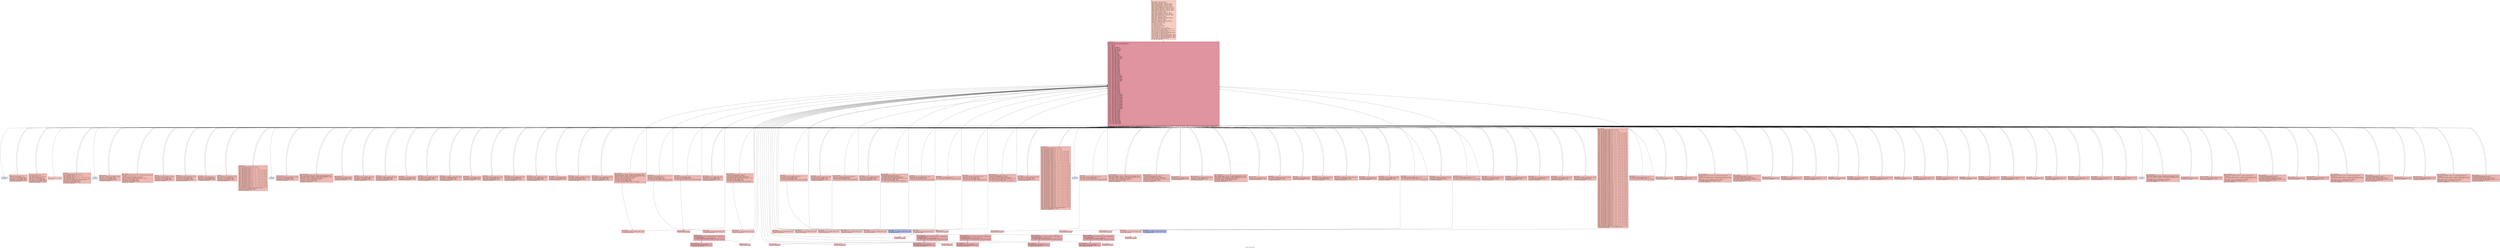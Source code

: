 digraph "CFG for 'is_odd' function" {
	label="CFG for 'is_odd' function";

	Node0x572b60436f00 [shape=record,color="#3d50c3ff", style=filled, fillcolor="#f08b6e70" fontname="Courier",label="{1:\l|  %dummy.var263 = alloca i32, align 4\l  %cff.state192 = alloca i32, align 4\l  %fake.counter.phialloca185 = alloca i32, align 4\l  %fake.counter142.phialloca = alloca i32, align 4\l  %fake.counter149.phialloca = alloca i32, align 4\l  %fake.counter156.phialloca = alloca i32, align 4\l  %fake.counter163.phialloca = alloca i32, align 4\l  %fake.counter.reload186.alloca = alloca i32, align 4\l  %fake.counter142.reload.alloca = alloca i32, align 4\l  %fake.counter149.reload.alloca = alloca i32, align 4\l  %fake.counter156.reload.alloca = alloca i32, align 4\l  %fake.counter163.reload.alloca = alloca i32, align 4\l  %dummy.var131 = alloca i32, align 4\l  %cff.state87 = alloca i32, align 4\l  %fake.counter.phialloca83 = alloca i32, align 4\l  %fake.counter66.phialloca = alloca i32, align 4\l  %fake.counter.reload84.alloca = alloca i32, align 4\l  %fake.counter66.reload.alloca = alloca i32, align 4\l  %dummy.var55 = alloca i32, align 4\l  %cff.state37 = alloca i32, align 4\l  %fake.counter.phialloca34 = alloca i32, align 4\l  %fake.counter.reload35.alloca = alloca i32, align 4\l  %dummy.var8 = alloca i32, align 4\l  %cff.state2 = alloca i32, align 4\l  %fake.counter.phialloca = alloca i32, align 4\l  %fake.counter.reload.alloca = alloca i32, align 4\l  %dummy.var = alloca i32, align 4\l  %cff.state = alloca i32, align 4\l  %2 = alloca i32, align 4\l  %3 = alloca i32, align 4\l  store i32 %0, ptr %3, align 4\l  %4 = load i32, ptr %3, align 4\l  %5 = icmp eq i32 %4, 0\l  %cff.init = select i1 %5, i32 1, i32 2\l  store i32 %cff.init, ptr %cff.state, align 4\l  store i32 undef, ptr %fake.counter.phialloca, align 4\l  store i32 4, ptr %cff.state2, align 4\l  store i32 undef, ptr %fake.counter.phialloca34, align 4\l  store i32 14, ptr %cff.state37, align 4\l  store i32 undef, ptr %fake.counter.phialloca83, align 4\l  store i32 undef, ptr %fake.counter66.phialloca, align 4\l  store i32 39, ptr %cff.state87, align 4\l  store i32 undef, ptr %fake.counter.phialloca185, align 4\l  store i32 undef, ptr %fake.counter142.phialloca, align 4\l  store i32 undef, ptr %fake.counter149.phialloca, align 4\l  store i32 undef, ptr %fake.counter156.phialloca, align 4\l  store i32 undef, ptr %fake.counter163.phialloca, align 4\l  store i32 63, ptr %cff.state192, align 4\l  br label %cff.dispatch193\l}"];
	Node0x572b60436f00 -> Node0x572b604f2500;
	Node0x572b60437610 [shape=record,color="#3d50c3ff", style=filled, fillcolor="#de614d70" fontname="Courier",label="{6:\l|  store i32 0, ptr %2, align 4\l  store i32 3, ptr %cff.state, align 4\l  store i32 4, ptr %cff.state2, align 4\l  store i32 14, ptr %cff.state37, align 4\l  store i32 39, ptr %cff.state87, align 4\l  store i32 63, ptr %cff.state192, align 4\l  br label %cff.dispatch193\l}"];
	Node0x572b60437610 -> Node0x572b604f2500;
	Node0x572b60437670 [shape=record,color="#3d50c3ff", style=filled, fillcolor="#de614d70" fontname="Courier",label="{7:\l|  %8 = load i32, ptr %3, align 4\l  %9 = sub nsw i32 %8, 1\l  %10 = call i32 @is_even(i32 noundef %9)\l  store i32 %10, ptr %2, align 4\l  store i32 3, ptr %cff.state, align 4\l  store i32 4, ptr %cff.state2, align 4\l  store i32 14, ptr %cff.state37, align 4\l  store i32 39, ptr %cff.state87, align 4\l  store i32 63, ptr %cff.state192, align 4\l  br label %cff.dispatch193\l}"];
	Node0x572b60437670 -> Node0x572b604f2500;
	Node0x572b60437820 [shape=record,color="#3d50c3ff", style=filled, fillcolor="#f08b6e70" fontname="Courier",label="{11:\l|  %12 = load i32, ptr %2, align 4\l  ret i32 %12\l}"];
	Node0x572b60448ed0 [shape=record,color="#3d50c3ff", style=filled, fillcolor="#de614d70" fontname="Courier",label="{cff.dispatch:\l|  %cff.cur = load i32, ptr %cff.state, align 4\l  %13 = icmp eq i32 %cff.cur, 1\l  %cff.case.select = select i1 %13, i32 1, i32 5\l  %14 = icmp eq i32 %cff.cur, 2\l  %cff.case.select6 = select i1 %14, i32 2, i32 %cff.case.select\l  %15 = icmp eq i32 %cff.cur, 3\l  %cff.case.select7 = select i1 %15, i32 3, i32 %cff.case.select6\l  store i32 %cff.case.select7, ptr %cff.state2, align 4\l  store i32 14, ptr %cff.state37, align 4\l  store i32 39, ptr %cff.state87, align 4\l  store i32 63, ptr %cff.state192, align 4\l  br label %cff.dispatch193\l}"];
	Node0x572b60448ed0 -> Node0x572b604f2500;
	Node0x572b60448f60 [shape=record,color="#3d50c3ff", style=filled, fillcolor="#c7d7f070" fontname="Courier",label="{cff.default:\l|  unreachable\l}"];
	Node0x572b60450b10 [shape=record,color="#3d50c3ff", style=filled, fillcolor="#de614d70" fontname="Courier",label="{fake.loop.entry:\l|  store i32 0, ptr %fake.counter.phialloca, align 4\l  store i32 7, ptr %cff.state2, align 4\l  store i32 14, ptr %cff.state37, align 4\l  store i32 39, ptr %cff.state87, align 4\l  store i32 63, ptr %cff.state192, align 4\l  br label %cff.dispatch193\l}"];
	Node0x572b60450b10 -> Node0x572b604f2500;
	Node0x572b60450ba0 [shape=record,color="#3d50c3ff", style=filled, fillcolor="#de614d70" fontname="Courier",label="{fake.loop.header:\l|  %fake.counter.reload1 = load i32, ptr %fake.counter.phialloca, align 4\l  %fake.counter.reload = load i32, ptr %fake.counter.phialloca, align 4\l  store i32 %fake.counter.reload, ptr %fake.counter.reload.alloca, align 4\l  %fake.cond = icmp slt i32 %fake.counter.reload1, 10\l  %cff.next = select i1 %fake.cond, i32 8, i32 9\l  store i32 %cff.next, ptr %cff.state2, align 4\l  store i32 14, ptr %cff.state37, align 4\l  store i32 39, ptr %cff.state87, align 4\l  store i32 63, ptr %cff.state192, align 4\l  br i1 false, label %fake.block309, label %cff.dispatch193\l|{<s0>T|<s1>F}}"];
	Node0x572b60450ba0:s0 -> Node0x572b605683a0;
	Node0x572b60450ba0:s1 -> Node0x572b604f2500;
	Node0x572b60450c30 [shape=record,color="#3d50c3ff", style=filled, fillcolor="#de614d70" fontname="Courier",label="{fake.loop.body:\l|  %fake.counter.reload.reload = load i32, ptr %fake.counter.reload.alloca,\l... align 4\l  %fake.inc = add i32 %fake.counter.reload.reload, 1\l  store volatile i32 95, ptr %dummy.var, align 4\l  store i32 %fake.inc, ptr %fake.counter.phialloca, align 4\l  store i32 7, ptr %cff.state2, align 4\l  store i32 14, ptr %cff.state37, align 4\l  store i32 39, ptr %cff.state87, align 4\l  store i32 63, ptr %cff.state192, align 4\l  br label %cff.dispatch193\l}"];
	Node0x572b60450c30 -> Node0x572b604f2500;
	Node0x572b60450cc0 [shape=record,color="#3d50c3ff", style=filled, fillcolor="#de614d70" fontname="Courier",label="{fake.loop.exit:\l|  store i32 4, ptr %cff.state2, align 4\l  store i32 14, ptr %cff.state37, align 4\l  store i32 39, ptr %cff.state87, align 4\l  store i32 63, ptr %cff.state192, align 4\l  br i1 false, label %fake.block306, label %cff.dispatch193\l|{<s0>T|<s1>F}}"];
	Node0x572b60450cc0:s0 -> Node0x572b60567e00;
	Node0x572b60450cc0:s1 -> Node0x572b604f2500;
	Node0x572b6044c6b0 [shape=record,color="#3d50c3ff", style=filled, fillcolor="#de614d70" fontname="Courier",label="{fake.then:\l|  store volatile i32 45, ptr %dummy.var, align 4\l  store i32 12, ptr %cff.state2, align 4\l  store i32 14, ptr %cff.state37, align 4\l  store i32 39, ptr %cff.state87, align 4\l  store i32 63, ptr %cff.state192, align 4\l  br label %cff.dispatch193\l}"];
	Node0x572b6044c6b0 -> Node0x572b604f2500;
	Node0x572b6044c740 [shape=record,color="#3d50c3ff", style=filled, fillcolor="#de614d70" fontname="Courier",label="{fake.else:\l|  store volatile i32 144, ptr %dummy.var, align 4\l  store i32 12, ptr %cff.state2, align 4\l  store i32 14, ptr %cff.state37, align 4\l  store i32 39, ptr %cff.state87, align 4\l  store i32 63, ptr %cff.state192, align 4\l  br label %cff.dispatch193\l}"];
	Node0x572b6044c740 -> Node0x572b604f2500;
	Node0x572b6044c7d0 [shape=record,color="#3d50c3ff", style=filled, fillcolor="#de614d70" fontname="Courier",label="{fake.merge:\l|  store i32 4, ptr %cff.state2, align 4\l  store i32 14, ptr %cff.state37, align 4\l  store i32 39, ptr %cff.state87, align 4\l  store i32 63, ptr %cff.state192, align 4\l  br label %cff.dispatch193\l}"];
	Node0x572b6044c7d0 -> Node0x572b604f2500;
	Node0x572b6044cb30 [shape=record,color="#3d50c3ff", style=filled, fillcolor="#de614d70" fontname="Courier",label="{fake.block:\l|  store volatile i32 -8, ptr %dummy.var, align 4\l  store i32 4, ptr %cff.state2, align 4\l  store i32 14, ptr %cff.state37, align 4\l  store i32 39, ptr %cff.state87, align 4\l  store i32 63, ptr %cff.state192, align 4\l  br label %cff.dispatch193\l}"];
	Node0x572b6044cb30 -> Node0x572b604f2500;
	Node0x572b60450e00 [shape=record,color="#3d50c3ff", style=filled, fillcolor="#de614d70" fontname="Courier",label="{cff.dispatch3:\l|  %cff.cur5 = load i32, ptr %cff.state2, align 4\l  %16 = icmp eq i32 %cff.cur5, 1\l  %cff.case.select41 = select i1 %16, i32 1, i32 15\l  %17 = icmp eq i32 %cff.cur5, 2\l  %cff.case.select42 = select i1 %17, i32 2, i32 %cff.case.select41\l  %18 = icmp eq i32 %cff.cur5, 3\l  %cff.case.select43 = select i1 %18, i32 3, i32 %cff.case.select42\l  %19 = icmp eq i32 %cff.cur5, 4\l  %cff.case.select44 = select i1 %19, i32 4, i32 %cff.case.select43\l  %20 = icmp eq i32 %cff.cur5, 5\l  %cff.case.select45 = select i1 %20, i32 5, i32 %cff.case.select44\l  %21 = icmp eq i32 %cff.cur5, 6\l  %cff.case.select46 = select i1 %21, i32 6, i32 %cff.case.select45\l  %22 = icmp eq i32 %cff.cur5, 7\l  %cff.case.select47 = select i1 %22, i32 7, i32 %cff.case.select46\l  %23 = icmp eq i32 %cff.cur5, 8\l  %cff.case.select48 = select i1 %23, i32 8, i32 %cff.case.select47\l  %24 = icmp eq i32 %cff.cur5, 9\l  %cff.case.select49 = select i1 %24, i32 9, i32 %cff.case.select48\l  %25 = icmp eq i32 %cff.cur5, 10\l  %cff.case.select50 = select i1 %25, i32 10, i32 %cff.case.select49\l  %26 = icmp eq i32 %cff.cur5, 11\l  %cff.case.select51 = select i1 %26, i32 11, i32 %cff.case.select50\l  %27 = icmp eq i32 %cff.cur5, 12\l  %cff.case.select52 = select i1 %27, i32 12, i32 %cff.case.select51\l  %28 = icmp eq i32 %cff.cur5, 13\l  %cff.case.select53 = select i1 %28, i32 13, i32 %cff.case.select52\l  store i32 %cff.case.select53, ptr %cff.state37, align 4\l  store i32 39, ptr %cff.state87, align 4\l  store i32 63, ptr %cff.state192, align 4\l  br label %cff.dispatch193\l}"];
	Node0x572b60450e00 -> Node0x572b604f2500;
	Node0x572b60450e60 [shape=record,color="#3d50c3ff", style=filled, fillcolor="#c7d7f070" fontname="Courier",label="{cff.default4:\l|  unreachable\l}"];
	Node0x572b6046a6c0 [shape=record,color="#3d50c3ff", style=filled, fillcolor="#de614d70" fontname="Courier",label="{fake.loop.entry9:\l|  store i32 0, ptr %fake.counter.phialloca34, align 4\l  store i32 17, ptr %cff.state37, align 4\l  store i32 39, ptr %cff.state87, align 4\l  store i32 63, ptr %cff.state192, align 4\l  br label %cff.dispatch193\l}"];
	Node0x572b6046a6c0 -> Node0x572b604f2500;
	Node0x572b6046a720 [shape=record,color="#3d50c3ff", style=filled, fillcolor="#de614d70" fontname="Courier",label="{fake.loop.header10:\l|  %fake.counter.reload36 = load i32, ptr %fake.counter.phialloca34, align 4\l  %fake.counter.reload35 = load i32, ptr %fake.counter.phialloca34, align 4\l  store i32 %fake.counter.reload35, ptr %fake.counter.reload35.alloca, align 4\l  %fake.cond13 = icmp slt i32 %fake.counter.reload36, 10\l  %cff.next54 = select i1 %fake.cond13, i32 18, i32 19\l  store i32 %cff.next54, ptr %cff.state37, align 4\l  store i32 39, ptr %cff.state87, align 4\l  store i32 63, ptr %cff.state192, align 4\l  br label %cff.dispatch193\l}"];
	Node0x572b6046a720 -> Node0x572b604f2500;
	Node0x572b6046a7b0 [shape=record,color="#3d50c3ff", style=filled, fillcolor="#de614d70" fontname="Courier",label="{fake.loop.body11:\l|  %fake.counter.reload35.reload = load i32, ptr\l... %fake.counter.reload35.alloca, align 4\l  %fake.inc14 = add i32 %fake.counter.reload35.reload, 1\l  store volatile i32 9440, ptr %dummy.var8, align 4\l  store i32 %fake.inc14, ptr %fake.counter.phialloca34, align 4\l  store i32 17, ptr %cff.state37, align 4\l  store i32 39, ptr %cff.state87, align 4\l  store i32 63, ptr %cff.state192, align 4\l  br i1 false, label %fake.block310, label %cff.dispatch193\l|{<s0>T|<s1>F}}"];
	Node0x572b6046a7b0:s0 -> Node0x572b60568730;
	Node0x572b6046a7b0:s1 -> Node0x572b604f2500;
	Node0x572b6046a840 [shape=record,color="#3d50c3ff", style=filled, fillcolor="#de614d70" fontname="Courier",label="{fake.loop.exit12:\l|  store i32 14, ptr %cff.state37, align 4\l  store i32 39, ptr %cff.state87, align 4\l  store i32 63, ptr %cff.state192, align 4\l  br label %cff.dispatch193\l}"];
	Node0x572b6046a840 -> Node0x572b604f2500;
	Node0x572b6046aee0 [shape=record,color="#3d50c3ff", style=filled, fillcolor="#de614d70" fontname="Courier",label="{fake.then15:\l|  store volatile i32 52, ptr %dummy.var8, align 4\l  store i32 22, ptr %cff.state37, align 4\l  store i32 39, ptr %cff.state87, align 4\l  store i32 63, ptr %cff.state192, align 4\l  br label %cff.dispatch193\l}"];
	Node0x572b6046aee0 -> Node0x572b604f2500;
	Node0x572b6046af70 [shape=record,color="#3d50c3ff", style=filled, fillcolor="#de614d70" fontname="Courier",label="{fake.else16:\l|  store volatile i32 2880, ptr %dummy.var8, align 4\l  store i32 22, ptr %cff.state37, align 4\l  store i32 39, ptr %cff.state87, align 4\l  store i32 63, ptr %cff.state192, align 4\l  br label %cff.dispatch193\l}"];
	Node0x572b6046af70 -> Node0x572b604f2500;
	Node0x572b6046b000 [shape=record,color="#3d50c3ff", style=filled, fillcolor="#de614d70" fontname="Courier",label="{fake.merge17:\l|  store i32 14, ptr %cff.state37, align 4\l  store i32 39, ptr %cff.state87, align 4\l  store i32 63, ptr %cff.state192, align 4\l  br label %cff.dispatch193\l}"];
	Node0x572b6046b000 -> Node0x572b604f2500;
	Node0x572b6046b360 [shape=record,color="#3d50c3ff", style=filled, fillcolor="#de614d70" fontname="Courier",label="{fake.then18:\l|  store volatile i32 63, ptr %dummy.var8, align 4\l  store i32 25, ptr %cff.state37, align 4\l  store i32 39, ptr %cff.state87, align 4\l  store i32 63, ptr %cff.state192, align 4\l  br label %cff.dispatch193\l}"];
	Node0x572b6046b360 -> Node0x572b604f2500;
	Node0x572b6046b3f0 [shape=record,color="#3d50c3ff", style=filled, fillcolor="#de614d70" fontname="Courier",label="{fake.else19:\l|  store volatile i32 120960, ptr %dummy.var8, align 4\l  store i32 25, ptr %cff.state37, align 4\l  store i32 39, ptr %cff.state87, align 4\l  store i32 63, ptr %cff.state192, align 4\l  br label %cff.dispatch193\l}"];
	Node0x572b6046b3f0 -> Node0x572b604f2500;
	Node0x572b6046b480 [shape=record,color="#3d50c3ff", style=filled, fillcolor="#de614d70" fontname="Courier",label="{fake.merge20:\l|  store i32 14, ptr %cff.state37, align 4\l  store i32 39, ptr %cff.state87, align 4\l  store i32 63, ptr %cff.state192, align 4\l  br label %cff.dispatch193\l}"];
	Node0x572b6046b480 -> Node0x572b604f2500;
	Node0x572b6046b7e0 [shape=record,color="#3d50c3ff", style=filled, fillcolor="#de614d70" fontname="Courier",label="{fake.then21:\l|  store volatile i32 48, ptr %dummy.var8, align 4\l  store i32 28, ptr %cff.state37, align 4\l  store i32 39, ptr %cff.state87, align 4\l  store i32 63, ptr %cff.state192, align 4\l  br label %cff.dispatch193\l}"];
	Node0x572b6046b7e0 -> Node0x572b604f2500;
	Node0x572b6046b870 [shape=record,color="#3d50c3ff", style=filled, fillcolor="#de614d70" fontname="Courier",label="{fake.else22:\l|  store volatile i32 576, ptr %dummy.var8, align 4\l  store i32 28, ptr %cff.state37, align 4\l  store i32 39, ptr %cff.state87, align 4\l  store i32 63, ptr %cff.state192, align 4\l  br label %cff.dispatch193\l}"];
	Node0x572b6046b870 -> Node0x572b604f2500;
	Node0x572b6046b900 [shape=record,color="#3d50c3ff", style=filled, fillcolor="#de614d70" fontname="Courier",label="{fake.merge23:\l|  store i32 14, ptr %cff.state37, align 4\l  store i32 39, ptr %cff.state87, align 4\l  store i32 63, ptr %cff.state192, align 4\l  br i1 false, label %fake.loop.entry291, label %cff.dispatch193\l|{<s0>T|<s1>F}}"];
	Node0x572b6046b900:s0 -> Node0x572b60566800;
	Node0x572b6046b900:s1 -> Node0x572b604f2500;
	Node0x572b6046bc60 [shape=record,color="#3d50c3ff", style=filled, fillcolor="#de614d70" fontname="Courier",label="{fake.then24:\l|  store volatile i32 48, ptr %dummy.var8, align 4\l  store i32 31, ptr %cff.state37, align 4\l  store i32 39, ptr %cff.state87, align 4\l  store i32 63, ptr %cff.state192, align 4\l  br i1 false, label %fake.loop.entry277, label %cff.dispatch193\l|{<s0>T|<s1>F}}"];
	Node0x572b6046bc60:s0 -> Node0x572b605658e0;
	Node0x572b6046bc60:s1 -> Node0x572b604f2500;
	Node0x572b6046bcf0 [shape=record,color="#3d50c3ff", style=filled, fillcolor="#de614d70" fontname="Courier",label="{fake.else25:\l|  store volatile i32 576, ptr %dummy.var8, align 4\l  store i32 31, ptr %cff.state37, align 4\l  store i32 39, ptr %cff.state87, align 4\l  store i32 63, ptr %cff.state192, align 4\l  br label %cff.dispatch193\l}"];
	Node0x572b6046bcf0 -> Node0x572b604f2500;
	Node0x572b6046bd80 [shape=record,color="#3d50c3ff", style=filled, fillcolor="#de614d70" fontname="Courier",label="{fake.merge26:\l|  store i32 14, ptr %cff.state37, align 4\l  store i32 39, ptr %cff.state87, align 4\l  store i32 63, ptr %cff.state192, align 4\l  br label %cff.dispatch193\l}"];
	Node0x572b6046bd80 -> Node0x572b604f2500;
	Node0x572b6046c700 [shape=record,color="#3d50c3ff", style=filled, fillcolor="#de614d70" fontname="Courier",label="{fake.block27:\l|  store volatile i32 265371, ptr %dummy.var8, align 4\l  store i32 14, ptr %cff.state37, align 4\l  store i32 39, ptr %cff.state87, align 4\l  store i32 63, ptr %cff.state192, align 4\l  br label %cff.dispatch193\l}"];
	Node0x572b6046c700 -> Node0x572b604f2500;
	Node0x572b60451420 [shape=record,color="#3d50c3ff", style=filled, fillcolor="#de614d70" fontname="Courier",label="{fake.block28:\l|  store volatile i32 -657, ptr %dummy.var8, align 4\l  store i32 14, ptr %cff.state37, align 4\l  store i32 39, ptr %cff.state87, align 4\l  store i32 63, ptr %cff.state192, align 4\l  br label %cff.dispatch193\l}"];
	Node0x572b60451420 -> Node0x572b604f2500;
	Node0x572b60451870 [shape=record,color="#3d50c3ff", style=filled, fillcolor="#de614d70" fontname="Courier",label="{fake.block29:\l|  store volatile i32 -5, ptr %dummy.var8, align 4\l  store i32 14, ptr %cff.state37, align 4\l  store i32 39, ptr %cff.state87, align 4\l  store i32 63, ptr %cff.state192, align 4\l  br label %cff.dispatch193\l}"];
	Node0x572b60451870 -> Node0x572b604f2500;
	Node0x572b60451a50 [shape=record,color="#3d50c3ff", style=filled, fillcolor="#de614d70" fontname="Courier",label="{fake.block30:\l|  store volatile i32 48, ptr %dummy.var8, align 4\l  store i32 14, ptr %cff.state37, align 4\l  store i32 39, ptr %cff.state87, align 4\l  store i32 63, ptr %cff.state192, align 4\l  br label %cff.dispatch193\l}"];
	Node0x572b60451a50 -> Node0x572b604f2500;
	Node0x572b60451c30 [shape=record,color="#3d50c3ff", style=filled, fillcolor="#de614d70" fontname="Courier",label="{fake.block31:\l|  store volatile i32 12, ptr %dummy.var8, align 4\l  store i32 14, ptr %cff.state37, align 4\l  store i32 39, ptr %cff.state87, align 4\l  store i32 63, ptr %cff.state192, align 4\l  br label %cff.dispatch193\l}"];
	Node0x572b60451c30 -> Node0x572b604f2500;
	Node0x572b60451e10 [shape=record,color="#3d50c3ff", style=filled, fillcolor="#de614d70" fontname="Courier",label="{fake.block32:\l|  store volatile i32 -2508, ptr %dummy.var8, align 4\l  store i32 14, ptr %cff.state37, align 4\l  store i32 39, ptr %cff.state87, align 4\l  store i32 63, ptr %cff.state192, align 4\l  br label %cff.dispatch193\l}"];
	Node0x572b60451e10 -> Node0x572b604f2500;
	Node0x572b60452110 [shape=record,color="#3d50c3ff", style=filled, fillcolor="#de614d70" fontname="Courier",label="{fake.block33:\l|  store volatile i32 3973, ptr %dummy.var8, align 4\l  store i32 14, ptr %cff.state37, align 4\l  store i32 39, ptr %cff.state87, align 4\l  store i32 63, ptr %cff.state192, align 4\l  br i1 false, label %fake.then301, label %cff.dispatch193\l|{<s0>T|<s1>F}}"];
	Node0x572b60452110:s0 -> Node0x572b60567410;
	Node0x572b60452110:s1 -> Node0x572b604f2500;
	Node0x572b6046a980 [shape=record,color="#3d50c3ff", style=filled, fillcolor="#de614d70" fontname="Courier",label="{cff.dispatch38:\l|  %cff.cur40 = load i32, ptr %cff.state37, align 4\l  %29 = icmp eq i32 %cff.cur40, 1\l  %cff.case.select91 = select i1 %29, i32 1, i32 40\l  %30 = icmp eq i32 %cff.cur40, 2\l  %cff.case.select92 = select i1 %30, i32 2, i32 %cff.case.select91\l  %31 = icmp eq i32 %cff.cur40, 3\l  %cff.case.select93 = select i1 %31, i32 3, i32 %cff.case.select92\l  %32 = icmp eq i32 %cff.cur40, 4\l  %cff.case.select94 = select i1 %32, i32 4, i32 %cff.case.select93\l  %33 = icmp eq i32 %cff.cur40, 5\l  %cff.case.select95 = select i1 %33, i32 5, i32 %cff.case.select94\l  %34 = icmp eq i32 %cff.cur40, 6\l  %cff.case.select96 = select i1 %34, i32 6, i32 %cff.case.select95\l  %35 = icmp eq i32 %cff.cur40, 7\l  %cff.case.select97 = select i1 %35, i32 7, i32 %cff.case.select96\l  %36 = icmp eq i32 %cff.cur40, 8\l  %cff.case.select98 = select i1 %36, i32 8, i32 %cff.case.select97\l  %37 = icmp eq i32 %cff.cur40, 9\l  %cff.case.select99 = select i1 %37, i32 9, i32 %cff.case.select98\l  %38 = icmp eq i32 %cff.cur40, 10\l  %cff.case.select100 = select i1 %38, i32 10, i32 %cff.case.select99\l  %39 = icmp eq i32 %cff.cur40, 11\l  %cff.case.select101 = select i1 %39, i32 11, i32 %cff.case.select100\l  %40 = icmp eq i32 %cff.cur40, 12\l  %cff.case.select102 = select i1 %40, i32 12, i32 %cff.case.select101\l  %41 = icmp eq i32 %cff.cur40, 13\l  %cff.case.select103 = select i1 %41, i32 13, i32 %cff.case.select102\l  %42 = icmp eq i32 %cff.cur40, 14\l  %cff.case.select104 = select i1 %42, i32 14, i32 %cff.case.select103\l  %43 = icmp eq i32 %cff.cur40, 15\l  %cff.case.select105 = select i1 %43, i32 15, i32 %cff.case.select104\l  %44 = icmp eq i32 %cff.cur40, 16\l  %cff.case.select106 = select i1 %44, i32 16, i32 %cff.case.select105\l  %45 = icmp eq i32 %cff.cur40, 17\l  %cff.case.select107 = select i1 %45, i32 17, i32 %cff.case.select106\l  %46 = icmp eq i32 %cff.cur40, 18\l  %cff.case.select108 = select i1 %46, i32 18, i32 %cff.case.select107\l  %47 = icmp eq i32 %cff.cur40, 19\l  %cff.case.select109 = select i1 %47, i32 19, i32 %cff.case.select108\l  %48 = icmp eq i32 %cff.cur40, 20\l  %cff.case.select110 = select i1 %48, i32 20, i32 %cff.case.select109\l  %49 = icmp eq i32 %cff.cur40, 21\l  %cff.case.select111 = select i1 %49, i32 21, i32 %cff.case.select110\l  %50 = icmp eq i32 %cff.cur40, 22\l  %cff.case.select112 = select i1 %50, i32 22, i32 %cff.case.select111\l  %51 = icmp eq i32 %cff.cur40, 23\l  %cff.case.select113 = select i1 %51, i32 23, i32 %cff.case.select112\l  %52 = icmp eq i32 %cff.cur40, 24\l  %cff.case.select114 = select i1 %52, i32 24, i32 %cff.case.select113\l  %53 = icmp eq i32 %cff.cur40, 25\l  %cff.case.select115 = select i1 %53, i32 25, i32 %cff.case.select114\l  %54 = icmp eq i32 %cff.cur40, 26\l  %cff.case.select116 = select i1 %54, i32 26, i32 %cff.case.select115\l  %55 = icmp eq i32 %cff.cur40, 27\l  %cff.case.select117 = select i1 %55, i32 27, i32 %cff.case.select116\l  %56 = icmp eq i32 %cff.cur40, 28\l  %cff.case.select118 = select i1 %56, i32 28, i32 %cff.case.select117\l  %57 = icmp eq i32 %cff.cur40, 29\l  %cff.case.select119 = select i1 %57, i32 29, i32 %cff.case.select118\l  %58 = icmp eq i32 %cff.cur40, 30\l  %cff.case.select120 = select i1 %58, i32 30, i32 %cff.case.select119\l  %59 = icmp eq i32 %cff.cur40, 31\l  %cff.case.select121 = select i1 %59, i32 31, i32 %cff.case.select120\l  %60 = icmp eq i32 %cff.cur40, 32\l  %cff.case.select122 = select i1 %60, i32 32, i32 %cff.case.select121\l  %61 = icmp eq i32 %cff.cur40, 33\l  %cff.case.select123 = select i1 %61, i32 33, i32 %cff.case.select122\l  %62 = icmp eq i32 %cff.cur40, 34\l  %cff.case.select124 = select i1 %62, i32 34, i32 %cff.case.select123\l  %63 = icmp eq i32 %cff.cur40, 35\l  %cff.case.select125 = select i1 %63, i32 35, i32 %cff.case.select124\l  %64 = icmp eq i32 %cff.cur40, 36\l  %cff.case.select126 = select i1 %64, i32 36, i32 %cff.case.select125\l  %65 = icmp eq i32 %cff.cur40, 37\l  %cff.case.select127 = select i1 %65, i32 37, i32 %cff.case.select126\l  %66 = icmp eq i32 %cff.cur40, 38\l  %cff.case.select128 = select i1 %66, i32 38, i32 %cff.case.select127\l  store i32 %cff.case.select128, ptr %cff.state87, align 4\l  store i32 63, ptr %cff.state192, align 4\l  br label %cff.dispatch193\l}"];
	Node0x572b6046a980 -> Node0x572b604f2500;
	Node0x572b6046a9e0 [shape=record,color="#3d50c3ff", style=filled, fillcolor="#c7d7f070" fontname="Courier",label="{cff.default39:\l|  unreachable\l}"];
	Node0x572b60472d90 [shape=record,color="#3d50c3ff", style=filled, fillcolor="#de614d70" fontname="Courier",label="{fake.loop.entry56:\l|  store i32 0, ptr %fake.counter.phialloca83, align 4\l  store i32 42, ptr %cff.state87, align 4\l  store i32 63, ptr %cff.state192, align 4\l  br i1 false, label %fake.block304, label %cff.dispatch193\l|{<s0>T|<s1>F}}"];
	Node0x572b60472d90:s0 -> Node0x572b60567890;
	Node0x572b60472d90:s1 -> Node0x572b604f2500;
	Node0x572b60472df0 [shape=record,color="#3d50c3ff", style=filled, fillcolor="#de614d70" fontname="Courier",label="{fake.loop.header57:\l|  %fake.counter.reload85 = load i32, ptr %fake.counter.phialloca83, align 4\l  %fake.counter.reload84 = load i32, ptr %fake.counter.phialloca83, align 4\l  store i32 %fake.counter.reload84, ptr %fake.counter.reload84.alloca, align 4\l  %fake.cond60 = icmp slt i32 %fake.counter.reload85, 10\l  %cff.next129 = select i1 %fake.cond60, i32 43, i32 44\l  store i32 %cff.next129, ptr %cff.state87, align 4\l  store i32 63, ptr %cff.state192, align 4\l  br label %cff.dispatch193\l}"];
	Node0x572b60472df0 -> Node0x572b604f2500;
	Node0x572b60472e80 [shape=record,color="#3d50c3ff", style=filled, fillcolor="#de614d70" fontname="Courier",label="{fake.loop.body58:\l|  %fake.counter.reload84.reload = load i32, ptr\l... %fake.counter.reload84.alloca, align 4\l  %fake.inc61 = add i32 %fake.counter.reload84.reload, 1\l  store volatile i32 14740, ptr %dummy.var55, align 4\l  store i32 %fake.inc61, ptr %fake.counter.phialloca83, align 4\l  store i32 42, ptr %cff.state87, align 4\l  store i32 63, ptr %cff.state192, align 4\l  br label %cff.dispatch193\l}"];
	Node0x572b60472e80 -> Node0x572b604f2500;
	Node0x572b60472f10 [shape=record,color="#3d50c3ff", style=filled, fillcolor="#de614d70" fontname="Courier",label="{fake.loop.exit59:\l|  store i32 39, ptr %cff.state87, align 4\l  store i32 63, ptr %cff.state192, align 4\l  br label %cff.dispatch193\l}"];
	Node0x572b60472f10 -> Node0x572b604f2500;
	Node0x572b60473580 [shape=record,color="#3d50c3ff", style=filled, fillcolor="#de614d70" fontname="Courier",label="{fake.loop.entry62:\l|  store i32 0, ptr %fake.counter66.phialloca, align 4\l  store i32 46, ptr %cff.state87, align 4\l  store i32 63, ptr %cff.state192, align 4\l  br label %cff.dispatch193\l}"];
	Node0x572b60473580 -> Node0x572b604f2500;
	Node0x572b60473610 [shape=record,color="#3d50c3ff", style=filled, fillcolor="#de614d70" fontname="Courier",label="{fake.loop.header63:\l|  %fake.counter66.reload86 = load i32, ptr %fake.counter66.phialloca, align 4\l  %fake.counter66.reload = load i32, ptr %fake.counter66.phialloca, align 4\l  store i32 %fake.counter66.reload, ptr %fake.counter66.reload.alloca, align 4\l  %fake.cond67 = icmp slt i32 %fake.counter66.reload86, 10\l  %cff.next130 = select i1 %fake.cond67, i32 47, i32 48\l  store i32 %cff.next130, ptr %cff.state87, align 4\l  store i32 63, ptr %cff.state192, align 4\l  br label %cff.dispatch193\l}"];
	Node0x572b60473610 -> Node0x572b604f2500;
	Node0x572b604736a0 [shape=record,color="#3d50c3ff", style=filled, fillcolor="#de614d70" fontname="Courier",label="{fake.loop.body64:\l|  %fake.counter66.reload.reload = load i32, ptr\l... %fake.counter66.reload.alloca, align 4\l  %fake.inc68 = add i32 %fake.counter66.reload.reload, 1\l  store volatile i32 69, ptr %dummy.var55, align 4\l  store i32 %fake.inc68, ptr %fake.counter66.phialloca, align 4\l  store i32 46, ptr %cff.state87, align 4\l  store i32 63, ptr %cff.state192, align 4\l  br i1 false, label %fake.block311, label %cff.dispatch193\l|{<s0>T|<s1>F}}"];
	Node0x572b604736a0:s0 -> Node0x572b60568970;
	Node0x572b604736a0:s1 -> Node0x572b604f2500;
	Node0x572b60473730 [shape=record,color="#3d50c3ff", style=filled, fillcolor="#de614d70" fontname="Courier",label="{fake.loop.exit65:\l|  store i32 39, ptr %cff.state87, align 4\l  store i32 63, ptr %cff.state192, align 4\l  br label %cff.dispatch193\l}"];
	Node0x572b60473730 -> Node0x572b604f2500;
	Node0x572b60473d40 [shape=record,color="#3d50c3ff", style=filled, fillcolor="#de614d70" fontname="Courier",label="{fake.then69:\l|  store volatile i32 78, ptr %dummy.var55, align 4\l  store i32 51, ptr %cff.state87, align 4\l  store i32 63, ptr %cff.state192, align 4\l  br i1 false, label %fake.loop.entry270, label %cff.dispatch193\l|{<s0>T|<s1>F}}"];
	Node0x572b60473d40:s0 -> Node0x572b605650c0;
	Node0x572b60473d40:s1 -> Node0x572b604f2500;
	Node0x572b60473dd0 [shape=record,color="#3d50c3ff", style=filled, fillcolor="#de614d70" fontname="Courier",label="{fake.else70:\l|  store volatile i32 8709120, ptr %dummy.var55, align 4\l  store i32 51, ptr %cff.state87, align 4\l  store i32 63, ptr %cff.state192, align 4\l  br label %cff.dispatch193\l}"];
	Node0x572b60473dd0 -> Node0x572b604f2500;
	Node0x572b60473e60 [shape=record,color="#3d50c3ff", style=filled, fillcolor="#de614d70" fontname="Courier",label="{fake.merge71:\l|  store i32 39, ptr %cff.state87, align 4\l  store i32 63, ptr %cff.state192, align 4\l  br label %cff.dispatch193\l}"];
	Node0x572b60473e60 -> Node0x572b604f2500;
	Node0x572b604741c0 [shape=record,color="#3d50c3ff", style=filled, fillcolor="#de614d70" fontname="Courier",label="{fake.then72:\l|  store volatile i32 87, ptr %dummy.var55, align 4\l  store i32 54, ptr %cff.state87, align 4\l  store i32 63, ptr %cff.state192, align 4\l  br label %cff.dispatch193\l}"];
	Node0x572b604741c0 -> Node0x572b604f2500;
	Node0x572b6046be10 [shape=record,color="#3d50c3ff", style=filled, fillcolor="#de614d70" fontname="Courier",label="{fake.else73:\l|  store volatile i32 87091200, ptr %dummy.var55, align 4\l  store i32 54, ptr %cff.state87, align 4\l  store i32 63, ptr %cff.state192, align 4\l  br label %cff.dispatch193\l}"];
	Node0x572b6046be10 -> Node0x572b604f2500;
	Node0x572b6046bea0 [shape=record,color="#3d50c3ff", style=filled, fillcolor="#de614d70" fontname="Courier",label="{fake.merge74:\l|  store i32 39, ptr %cff.state87, align 4\l  store i32 63, ptr %cff.state192, align 4\l  br label %cff.dispatch193\l}"];
	Node0x572b6046bea0 -> Node0x572b604f2500;
	Node0x572b6046c200 [shape=record,color="#3d50c3ff", style=filled, fillcolor="#de614d70" fontname="Courier",label="{fake.block75:\l|  store volatile i32 13, ptr %dummy.var55, align 4\l  store i32 39, ptr %cff.state87, align 4\l  store i32 63, ptr %cff.state192, align 4\l  br label %cff.dispatch193\l}"];
	Node0x572b6046c200 -> Node0x572b604f2500;
	Node0x572b604a7be0 [shape=record,color="#3d50c3ff", style=filled, fillcolor="#de614d70" fontname="Courier",label="{fake.block76:\l|  store volatile i32 90960, ptr %dummy.var55, align 4\l  store i32 39, ptr %cff.state87, align 4\l  store i32 63, ptr %cff.state192, align 4\l  br label %cff.dispatch193\l}"];
	Node0x572b604a7be0 -> Node0x572b604f2500;
	Node0x572b6046cbb0 [shape=record,color="#3d50c3ff", style=filled, fillcolor="#de614d70" fontname="Courier",label="{fake.block77:\l|  store volatile i32 -6361, ptr %dummy.var55, align 4\l  store i32 39, ptr %cff.state87, align 4\l  store i32 63, ptr %cff.state192, align 4\l  br label %cff.dispatch193\l}"];
	Node0x572b6046cbb0 -> Node0x572b604f2500;
	Node0x572b6046ceb0 [shape=record,color="#3d50c3ff", style=filled, fillcolor="#de614d70" fontname="Courier",label="{fake.block78:\l|  store volatile i32 -344, ptr %dummy.var55, align 4\l  store i32 39, ptr %cff.state87, align 4\l  store i32 63, ptr %cff.state192, align 4\l  br label %cff.dispatch193\l}"];
	Node0x572b6046ceb0 -> Node0x572b604f2500;
	Node0x572b6046d1b0 [shape=record,color="#3d50c3ff", style=filled, fillcolor="#de614d70" fontname="Courier",label="{fake.block79:\l|  store volatile i32 -13, ptr %dummy.var55, align 4\l  store i32 39, ptr %cff.state87, align 4\l  store i32 63, ptr %cff.state192, align 4\l  br label %cff.dispatch193\l}"];
	Node0x572b6046d1b0 -> Node0x572b604f2500;
	Node0x572b6046d390 [shape=record,color="#3d50c3ff", style=filled, fillcolor="#de614d70" fontname="Courier",label="{fake.block80:\l|  store volatile i32 345, ptr %dummy.var55, align 4\l  store i32 39, ptr %cff.state87, align 4\l  store i32 63, ptr %cff.state192, align 4\l  br label %cff.dispatch193\l}"];
	Node0x572b6046d390 -> Node0x572b604f2500;
	Node0x572b6046d600 [shape=record,color="#3d50c3ff", style=filled, fillcolor="#de614d70" fontname="Courier",label="{fake.block81:\l|  store volatile i32 -25, ptr %dummy.var55, align 4\l  store i32 39, ptr %cff.state87, align 4\l  store i32 63, ptr %cff.state192, align 4\l  br i1 false, label %fake.block308, label %cff.dispatch193\l|{<s0>T|<s1>F}}"];
	Node0x572b6046d600:s0 -> Node0x572b605681c0;
	Node0x572b6046d600:s1 -> Node0x572b604f2500;
	Node0x572b6046d810 [shape=record,color="#3d50c3ff", style=filled, fillcolor="#de614d70" fontname="Courier",label="{fake.block82:\l|  store volatile i32 -19362, ptr %dummy.var55, align 4\l  store i32 39, ptr %cff.state87, align 4\l  store i32 63, ptr %cff.state192, align 4\l  br label %cff.dispatch193\l}"];
	Node0x572b6046d810 -> Node0x572b604f2500;
	Node0x572b60473050 [shape=record,color="#3d50c3ff", style=filled, fillcolor="#de614d70" fontname="Courier",label="{cff.dispatch88:\l|  %cff.cur90 = load i32, ptr %cff.state87, align 4\l  %67 = icmp eq i32 %cff.cur90, 1\l  %cff.case.select196 = select i1 %67, i32 1, i32 64\l  %68 = icmp eq i32 %cff.cur90, 2\l  %cff.case.select197 = select i1 %68, i32 2, i32 %cff.case.select196\l  %69 = icmp eq i32 %cff.cur90, 3\l  %cff.case.select198 = select i1 %69, i32 3, i32 %cff.case.select197\l  %70 = icmp eq i32 %cff.cur90, 4\l  %cff.case.select199 = select i1 %70, i32 4, i32 %cff.case.select198\l  %71 = icmp eq i32 %cff.cur90, 5\l  %cff.case.select200 = select i1 %71, i32 5, i32 %cff.case.select199\l  %72 = icmp eq i32 %cff.cur90, 6\l  %cff.case.select201 = select i1 %72, i32 6, i32 %cff.case.select200\l  %73 = icmp eq i32 %cff.cur90, 7\l  %cff.case.select202 = select i1 %73, i32 7, i32 %cff.case.select201\l  %74 = icmp eq i32 %cff.cur90, 8\l  %cff.case.select203 = select i1 %74, i32 8, i32 %cff.case.select202\l  %75 = icmp eq i32 %cff.cur90, 9\l  %cff.case.select204 = select i1 %75, i32 9, i32 %cff.case.select203\l  %76 = icmp eq i32 %cff.cur90, 10\l  %cff.case.select205 = select i1 %76, i32 10, i32 %cff.case.select204\l  %77 = icmp eq i32 %cff.cur90, 11\l  %cff.case.select206 = select i1 %77, i32 11, i32 %cff.case.select205\l  %78 = icmp eq i32 %cff.cur90, 12\l  %cff.case.select207 = select i1 %78, i32 12, i32 %cff.case.select206\l  %79 = icmp eq i32 %cff.cur90, 13\l  %cff.case.select208 = select i1 %79, i32 13, i32 %cff.case.select207\l  %80 = icmp eq i32 %cff.cur90, 14\l  %cff.case.select209 = select i1 %80, i32 14, i32 %cff.case.select208\l  %81 = icmp eq i32 %cff.cur90, 15\l  %cff.case.select210 = select i1 %81, i32 15, i32 %cff.case.select209\l  %82 = icmp eq i32 %cff.cur90, 16\l  %cff.case.select211 = select i1 %82, i32 16, i32 %cff.case.select210\l  %83 = icmp eq i32 %cff.cur90, 17\l  %cff.case.select212 = select i1 %83, i32 17, i32 %cff.case.select211\l  %84 = icmp eq i32 %cff.cur90, 18\l  %cff.case.select213 = select i1 %84, i32 18, i32 %cff.case.select212\l  %85 = icmp eq i32 %cff.cur90, 19\l  %cff.case.select214 = select i1 %85, i32 19, i32 %cff.case.select213\l  %86 = icmp eq i32 %cff.cur90, 20\l  %cff.case.select215 = select i1 %86, i32 20, i32 %cff.case.select214\l  %87 = icmp eq i32 %cff.cur90, 21\l  %cff.case.select216 = select i1 %87, i32 21, i32 %cff.case.select215\l  %88 = icmp eq i32 %cff.cur90, 22\l  %cff.case.select217 = select i1 %88, i32 22, i32 %cff.case.select216\l  %89 = icmp eq i32 %cff.cur90, 23\l  %cff.case.select218 = select i1 %89, i32 23, i32 %cff.case.select217\l  %90 = icmp eq i32 %cff.cur90, 24\l  %cff.case.select219 = select i1 %90, i32 24, i32 %cff.case.select218\l  %91 = icmp eq i32 %cff.cur90, 25\l  %cff.case.select220 = select i1 %91, i32 25, i32 %cff.case.select219\l  %92 = icmp eq i32 %cff.cur90, 26\l  %cff.case.select221 = select i1 %92, i32 26, i32 %cff.case.select220\l  %93 = icmp eq i32 %cff.cur90, 27\l  %cff.case.select222 = select i1 %93, i32 27, i32 %cff.case.select221\l  %94 = icmp eq i32 %cff.cur90, 28\l  %cff.case.select223 = select i1 %94, i32 28, i32 %cff.case.select222\l  %95 = icmp eq i32 %cff.cur90, 29\l  %cff.case.select224 = select i1 %95, i32 29, i32 %cff.case.select223\l  %96 = icmp eq i32 %cff.cur90, 30\l  %cff.case.select225 = select i1 %96, i32 30, i32 %cff.case.select224\l  %97 = icmp eq i32 %cff.cur90, 31\l  %cff.case.select226 = select i1 %97, i32 31, i32 %cff.case.select225\l  %98 = icmp eq i32 %cff.cur90, 32\l  %cff.case.select227 = select i1 %98, i32 32, i32 %cff.case.select226\l  %99 = icmp eq i32 %cff.cur90, 33\l  %cff.case.select228 = select i1 %99, i32 33, i32 %cff.case.select227\l  %100 = icmp eq i32 %cff.cur90, 34\l  %cff.case.select229 = select i1 %100, i32 34, i32 %cff.case.select228\l  %101 = icmp eq i32 %cff.cur90, 35\l  %cff.case.select230 = select i1 %101, i32 35, i32 %cff.case.select229\l  %102 = icmp eq i32 %cff.cur90, 36\l  %cff.case.select231 = select i1 %102, i32 36, i32 %cff.case.select230\l  %103 = icmp eq i32 %cff.cur90, 37\l  %cff.case.select232 = select i1 %103, i32 37, i32 %cff.case.select231\l  %104 = icmp eq i32 %cff.cur90, 38\l  %cff.case.select233 = select i1 %104, i32 38, i32 %cff.case.select232\l  %105 = icmp eq i32 %cff.cur90, 39\l  %cff.case.select234 = select i1 %105, i32 39, i32 %cff.case.select233\l  %106 = icmp eq i32 %cff.cur90, 40\l  %cff.case.select235 = select i1 %106, i32 40, i32 %cff.case.select234\l  %107 = icmp eq i32 %cff.cur90, 41\l  %cff.case.select236 = select i1 %107, i32 41, i32 %cff.case.select235\l  %108 = icmp eq i32 %cff.cur90, 42\l  %cff.case.select237 = select i1 %108, i32 42, i32 %cff.case.select236\l  %109 = icmp eq i32 %cff.cur90, 43\l  %cff.case.select238 = select i1 %109, i32 43, i32 %cff.case.select237\l  %110 = icmp eq i32 %cff.cur90, 44\l  %cff.case.select239 = select i1 %110, i32 44, i32 %cff.case.select238\l  %111 = icmp eq i32 %cff.cur90, 45\l  %cff.case.select240 = select i1 %111, i32 45, i32 %cff.case.select239\l  %112 = icmp eq i32 %cff.cur90, 46\l  %cff.case.select241 = select i1 %112, i32 46, i32 %cff.case.select240\l  %113 = icmp eq i32 %cff.cur90, 47\l  %cff.case.select242 = select i1 %113, i32 47, i32 %cff.case.select241\l  %114 = icmp eq i32 %cff.cur90, 48\l  %cff.case.select243 = select i1 %114, i32 48, i32 %cff.case.select242\l  %115 = icmp eq i32 %cff.cur90, 49\l  %cff.case.select244 = select i1 %115, i32 49, i32 %cff.case.select243\l  %116 = icmp eq i32 %cff.cur90, 50\l  %cff.case.select245 = select i1 %116, i32 50, i32 %cff.case.select244\l  %117 = icmp eq i32 %cff.cur90, 51\l  %cff.case.select246 = select i1 %117, i32 51, i32 %cff.case.select245\l  %118 = icmp eq i32 %cff.cur90, 52\l  %cff.case.select247 = select i1 %118, i32 52, i32 %cff.case.select246\l  %119 = icmp eq i32 %cff.cur90, 53\l  %cff.case.select248 = select i1 %119, i32 53, i32 %cff.case.select247\l  %120 = icmp eq i32 %cff.cur90, 54\l  %cff.case.select249 = select i1 %120, i32 54, i32 %cff.case.select248\l  %121 = icmp eq i32 %cff.cur90, 55\l  %cff.case.select250 = select i1 %121, i32 55, i32 %cff.case.select249\l  %122 = icmp eq i32 %cff.cur90, 56\l  %cff.case.select251 = select i1 %122, i32 56, i32 %cff.case.select250\l  %123 = icmp eq i32 %cff.cur90, 57\l  %cff.case.select252 = select i1 %123, i32 57, i32 %cff.case.select251\l  %124 = icmp eq i32 %cff.cur90, 58\l  %cff.case.select253 = select i1 %124, i32 58, i32 %cff.case.select252\l  %125 = icmp eq i32 %cff.cur90, 59\l  %cff.case.select254 = select i1 %125, i32 59, i32 %cff.case.select253\l  %126 = icmp eq i32 %cff.cur90, 60\l  %cff.case.select255 = select i1 %126, i32 60, i32 %cff.case.select254\l  %127 = icmp eq i32 %cff.cur90, 61\l  %cff.case.select256 = select i1 %127, i32 61, i32 %cff.case.select255\l  %128 = icmp eq i32 %cff.cur90, 62\l  %cff.case.select257 = select i1 %128, i32 62, i32 %cff.case.select256\l  store i32 %cff.case.select257, ptr %cff.state192, align 4\l  br label %cff.dispatch193\l}"];
	Node0x572b60473050 -> Node0x572b604f2500;
	Node0x572b604730b0 [shape=record,color="#3d50c3ff", style=filled, fillcolor="#cbd8ee70" fontname="Courier",label="{cff.default89:\l|  unreachable\l}"];
	Node0x572b604f2240 [shape=record,color="#3d50c3ff", style=filled, fillcolor="#de614d70" fontname="Courier",label="{fake.loop.entry132:\l|  store i32 0, ptr %fake.counter.phialloca185, align 4\l  store i32 66, ptr %cff.state192, align 4\l  br i1 false, label %fake.loop.entry284, label %cff.dispatch193\l|{<s0>T|<s1>F}}"];
	Node0x572b604f2240:s0 -> Node0x572b60566070;
	Node0x572b604f2240:s1 -> Node0x572b604f2500;
	Node0x572b604f22a0 [shape=record,color="#3d50c3ff", style=filled, fillcolor="#de614d70" fontname="Courier",label="{fake.loop.header133:\l|  %fake.counter.reload187 = load i32, ptr %fake.counter.phialloca185, align 4\l  %fake.counter.reload186 = load i32, ptr %fake.counter.phialloca185, align 4\l  store i32 %fake.counter.reload186, ptr %fake.counter.reload186.alloca, align\l... 4\l  %fake.cond136 = icmp slt i32 %fake.counter.reload187, 10\l  %cff.next258 = select i1 %fake.cond136, i32 67, i32 68\l  store i32 %cff.next258, ptr %cff.state192, align 4\l  br label %cff.dispatch193\l}"];
	Node0x572b604f22a0 -> Node0x572b604f2500;
	Node0x572b604f2330 [shape=record,color="#3d50c3ff", style=filled, fillcolor="#de614d70" fontname="Courier",label="{fake.loop.body134:\l|  %fake.counter.reload186.reload = load i32, ptr\l... %fake.counter.reload186.alloca, align 4\l  %fake.inc137 = add i32 %fake.counter.reload186.reload, 1\l  store volatile i32 249, ptr %dummy.var131, align 4\l  store i32 %fake.inc137, ptr %fake.counter.phialloca185, align 4\l  store i32 66, ptr %cff.state192, align 4\l  br i1 false, label %fake.block305, label %cff.dispatch193\l|{<s0>T|<s1>F}}"];
	Node0x572b604f2330:s0 -> Node0x572b60567a70;
	Node0x572b604f2330:s1 -> Node0x572b604f2500;
	Node0x572b604f23c0 [shape=record,color="#3d50c3ff", style=filled, fillcolor="#de614d70" fontname="Courier",label="{fake.loop.exit135:\l|  store i32 63, ptr %cff.state192, align 4\l  br label %cff.dispatch193\l}"];
	Node0x572b604f23c0 -> Node0x572b604f2500;
	Node0x572b604f2940 [shape=record,color="#3d50c3ff", style=filled, fillcolor="#de614d70" fontname="Courier",label="{fake.loop.entry138:\l|  store i32 0, ptr %fake.counter142.phialloca, align 4\l  store i32 70, ptr %cff.state192, align 4\l  br label %cff.dispatch193\l}"];
	Node0x572b604f2940 -> Node0x572b604f2500;
	Node0x572b604f29d0 [shape=record,color="#3d50c3ff", style=filled, fillcolor="#de614d70" fontname="Courier",label="{fake.loop.header139:\l|  %fake.counter142.reload188 = load i32, ptr %fake.counter142.phialloca,\l... align 4\l  %fake.counter142.reload = load i32, ptr %fake.counter142.phialloca, align 4\l  store i32 %fake.counter142.reload, ptr %fake.counter142.reload.alloca, align\l... 4\l  %fake.cond143 = icmp slt i32 %fake.counter142.reload188, 10\l  %cff.next259 = select i1 %fake.cond143, i32 71, i32 72\l  store i32 %cff.next259, ptr %cff.state192, align 4\l  br label %cff.dispatch193\l}"];
	Node0x572b604f29d0 -> Node0x572b604f2500;
	Node0x572b604f2a60 [shape=record,color="#3d50c3ff", style=filled, fillcolor="#de614d70" fontname="Courier",label="{fake.loop.body140:\l|  %fake.counter142.reload.reload = load i32, ptr\l... %fake.counter142.reload.alloca, align 4\l  %fake.inc144 = add i32 %fake.counter142.reload.reload, 1\l  store volatile i32 38010, ptr %dummy.var131, align 4\l  store i32 %fake.inc144, ptr %fake.counter142.phialloca, align 4\l  store i32 70, ptr %cff.state192, align 4\l  br label %cff.dispatch193\l}"];
	Node0x572b604f2a60 -> Node0x572b604f2500;
	Node0x572b604f2af0 [shape=record,color="#3d50c3ff", style=filled, fillcolor="#de614d70" fontname="Courier",label="{fake.loop.exit141:\l|  store i32 63, ptr %cff.state192, align 4\l  br label %cff.dispatch193\l}"];
	Node0x572b604f2af0 -> Node0x572b604f2500;
	Node0x572b604f3280 [shape=record,color="#3d50c3ff", style=filled, fillcolor="#de614d70" fontname="Courier",label="{fake.loop.entry145:\l|  store i32 0, ptr %fake.counter149.phialloca, align 4\l  store i32 74, ptr %cff.state192, align 4\l  br label %cff.dispatch193\l}"];
	Node0x572b604f3280 -> Node0x572b604f2500;
	Node0x572b604f3310 [shape=record,color="#3d50c3ff", style=filled, fillcolor="#de614d70" fontname="Courier",label="{fake.loop.header146:\l|  %fake.counter149.reload189 = load i32, ptr %fake.counter149.phialloca,\l... align 4\l  %fake.counter149.reload = load i32, ptr %fake.counter149.phialloca, align 4\l  store i32 %fake.counter149.reload, ptr %fake.counter149.reload.alloca, align\l... 4\l  %fake.cond150 = icmp slt i32 %fake.counter149.reload189, 10\l  %cff.next260 = select i1 %fake.cond150, i32 75, i32 76\l  store i32 %cff.next260, ptr %cff.state192, align 4\l  br label %cff.dispatch193\l}"];
	Node0x572b604f3310 -> Node0x572b604f2500;
	Node0x572b604f33a0 [shape=record,color="#3d50c3ff", style=filled, fillcolor="#de614d70" fontname="Courier",label="{fake.loop.body147:\l|  %fake.counter149.reload.reload = load i32, ptr\l... %fake.counter149.reload.alloca, align 4\l  %fake.inc151 = add i32 %fake.counter149.reload.reload, 1\l  store volatile i32 420, ptr %dummy.var131, align 4\l  store i32 %fake.inc151, ptr %fake.counter149.phialloca, align 4\l  store i32 74, ptr %cff.state192, align 4\l  br label %cff.dispatch193\l}"];
	Node0x572b604f33a0 -> Node0x572b604f2500;
	Node0x572b604f3430 [shape=record,color="#3d50c3ff", style=filled, fillcolor="#de614d70" fontname="Courier",label="{fake.loop.exit148:\l|  store i32 63, ptr %cff.state192, align 4\l  br label %cff.dispatch193\l}"];
	Node0x572b604f3430 -> Node0x572b604f2500;
	Node0x572b604f3b30 [shape=record,color="#3d50c3ff", style=filled, fillcolor="#de614d70" fontname="Courier",label="{fake.loop.entry152:\l|  store i32 0, ptr %fake.counter156.phialloca, align 4\l  store i32 78, ptr %cff.state192, align 4\l  br label %cff.dispatch193\l}"];
	Node0x572b604f3b30 -> Node0x572b604f2500;
	Node0x572b604f3bc0 [shape=record,color="#3d50c3ff", style=filled, fillcolor="#de614d70" fontname="Courier",label="{fake.loop.header153:\l|  %fake.counter156.reload190 = load i32, ptr %fake.counter156.phialloca,\l... align 4\l  %fake.counter156.reload = load i32, ptr %fake.counter156.phialloca, align 4\l  store i32 %fake.counter156.reload, ptr %fake.counter156.reload.alloca, align\l... 4\l  %fake.cond157 = icmp slt i32 %fake.counter156.reload190, 10\l  %cff.next261 = select i1 %fake.cond157, i32 79, i32 80\l  store i32 %cff.next261, ptr %cff.state192, align 4\l  br label %cff.dispatch193\l}"];
	Node0x572b604f3bc0 -> Node0x572b604f2500;
	Node0x572b604f3c50 [shape=record,color="#3d50c3ff", style=filled, fillcolor="#de614d70" fontname="Courier",label="{fake.loop.body154:\l|  %fake.counter156.reload.reload = load i32, ptr\l... %fake.counter156.reload.alloca, align 4\l  %fake.inc158 = add i32 %fake.counter156.reload.reload, 1\l  store volatile i32 3590, ptr %dummy.var131, align 4\l  store i32 %fake.inc158, ptr %fake.counter156.phialloca, align 4\l  store i32 78, ptr %cff.state192, align 4\l  br label %cff.dispatch193\l}"];
	Node0x572b604f3c50 -> Node0x572b604f2500;
	Node0x572b604f3ce0 [shape=record,color="#3d50c3ff", style=filled, fillcolor="#de614d70" fontname="Courier",label="{fake.loop.exit155:\l|  store i32 63, ptr %cff.state192, align 4\l  br label %cff.dispatch193\l}"];
	Node0x572b604f3ce0 -> Node0x572b604f2500;
	Node0x572b604f43b0 [shape=record,color="#3d50c3ff", style=filled, fillcolor="#de614d70" fontname="Courier",label="{fake.loop.entry159:\l|  store i32 0, ptr %fake.counter163.phialloca, align 4\l  store i32 82, ptr %cff.state192, align 4\l  br label %cff.dispatch193\l}"];
	Node0x572b604f43b0 -> Node0x572b604f2500;
	Node0x572b604f4440 [shape=record,color="#3d50c3ff", style=filled, fillcolor="#de614d70" fontname="Courier",label="{fake.loop.header160:\l|  %fake.counter163.reload191 = load i32, ptr %fake.counter163.phialloca,\l... align 4\l  %fake.counter163.reload = load i32, ptr %fake.counter163.phialloca, align 4\l  store i32 %fake.counter163.reload, ptr %fake.counter163.reload.alloca, align\l... 4\l  %fake.cond164 = icmp slt i32 %fake.counter163.reload191, 10\l  %cff.next262 = select i1 %fake.cond164, i32 83, i32 84\l  store i32 %cff.next262, ptr %cff.state192, align 4\l  br label %cff.dispatch193\l}"];
	Node0x572b604f4440 -> Node0x572b604f2500;
	Node0x572b604f44d0 [shape=record,color="#3d50c3ff", style=filled, fillcolor="#de614d70" fontname="Courier",label="{fake.loop.body161:\l|  %fake.counter163.reload.reload = load i32, ptr\l... %fake.counter163.reload.alloca, align 4\l  %fake.inc165 = add i32 %fake.counter163.reload.reload, 1\l  store volatile i32 300, ptr %dummy.var131, align 4\l  store i32 %fake.inc165, ptr %fake.counter163.phialloca, align 4\l  store i32 82, ptr %cff.state192, align 4\l  br label %cff.dispatch193\l}"];
	Node0x572b604f44d0 -> Node0x572b604f2500;
	Node0x572b604f4560 [shape=record,color="#3d50c3ff", style=filled, fillcolor="#de614d70" fontname="Courier",label="{fake.loop.exit162:\l|  store i32 63, ptr %cff.state192, align 4\l  br label %cff.dispatch193\l}"];
	Node0x572b604f4560 -> Node0x572b604f2500;
	Node0x572b604a73a0 [shape=record,color="#3d50c3ff", style=filled, fillcolor="#de614d70" fontname="Courier",label="{fake.then166:\l|  store volatile i32 63, ptr %dummy.var131, align 4\l  store i32 87, ptr %cff.state192, align 4\l  br label %cff.dispatch193\l}"];
	Node0x572b604a73a0 -> Node0x572b604f2500;
	Node0x572b604a7430 [shape=record,color="#3d50c3ff", style=filled, fillcolor="#de614d70" fontname="Courier",label="{fake.else167:\l|  store volatile i32 120960, ptr %dummy.var131, align 4\l  store i32 87, ptr %cff.state192, align 4\l  br label %cff.dispatch193\l}"];
	Node0x572b604a7430 -> Node0x572b604f2500;
	Node0x572b604a74c0 [shape=record,color="#3d50c3ff", style=filled, fillcolor="#de614d70" fontname="Courier",label="{fake.merge168:\l|  store i32 63, ptr %cff.state192, align 4\l  br label %cff.dispatch193\l}"];
	Node0x572b604a74c0 -> Node0x572b604f2500;
	Node0x572b604a7820 [shape=record,color="#3d50c3ff", style=filled, fillcolor="#de614d70" fontname="Courier",label="{fake.then169:\l|  store volatile i32 48, ptr %dummy.var131, align 4\l  store i32 90, ptr %cff.state192, align 4\l  br label %cff.dispatch193\l}"];
	Node0x572b604a7820 -> Node0x572b604f2500;
	Node0x572b604a78b0 [shape=record,color="#3d50c3ff", style=filled, fillcolor="#de614d70" fontname="Courier",label="{fake.else170:\l|  store volatile i32 576, ptr %dummy.var131, align 4\l  store i32 90, ptr %cff.state192, align 4\l  br i1 false, label %fake.loop.entry264, label %cff.dispatch193\l|{<s0>T|<s1>F}}"];
	Node0x572b604a78b0:s0 -> Node0x572b605649f0;
	Node0x572b604a78b0:s1 -> Node0x572b604f2500;
	Node0x572b604a7940 [shape=record,color="#3d50c3ff", style=filled, fillcolor="#de614d70" fontname="Courier",label="{fake.merge171:\l|  store i32 63, ptr %cff.state192, align 4\l  br i1 false, label %fake.block307, label %cff.dispatch193\l|{<s0>T|<s1>F}}"];
	Node0x572b604a7940:s0 -> Node0x572b60567fe0;
	Node0x572b604a7940:s1 -> Node0x572b604f2500;
	Node0x572b604f6090 [shape=record,color="#3d50c3ff", style=filled, fillcolor="#de614d70" fontname="Courier",label="{fake.then172:\l|  store volatile i32 63, ptr %dummy.var131, align 4\l  store i32 93, ptr %cff.state192, align 4\l  br i1 false, label %fake.then298, label %cff.dispatch193\l|{<s0>T|<s1>F}}"];
	Node0x572b604f6090:s0 -> Node0x572b60566f90;
	Node0x572b604f6090:s1 -> Node0x572b604f2500;
	Node0x572b604f6120 [shape=record,color="#3d50c3ff", style=filled, fillcolor="#de614d70" fontname="Courier",label="{fake.else173:\l|  store volatile i32 120960, ptr %dummy.var131, align 4\l  store i32 93, ptr %cff.state192, align 4\l  br label %cff.dispatch193\l}"];
	Node0x572b604f6120 -> Node0x572b604f2500;
	Node0x572b604f61b0 [shape=record,color="#3d50c3ff", style=filled, fillcolor="#de614d70" fontname="Courier",label="{fake.merge174:\l|  store i32 63, ptr %cff.state192, align 4\l  br label %cff.dispatch193\l}"];
	Node0x572b604f61b0 -> Node0x572b604f2500;
	Node0x572b604f6510 [shape=record,color="#3d50c3ff", style=filled, fillcolor="#de614d70" fontname="Courier",label="{fake.then175:\l|  store volatile i32 52, ptr %dummy.var131, align 4\l  store i32 96, ptr %cff.state192, align 4\l  br label %cff.dispatch193\l}"];
	Node0x572b604f6510 -> Node0x572b604f2500;
	Node0x572b604f65a0 [shape=record,color="#3d50c3ff", style=filled, fillcolor="#de614d70" fontname="Courier",label="{fake.else176:\l|  store volatile i32 2880, ptr %dummy.var131, align 4\l  store i32 96, ptr %cff.state192, align 4\l  br label %cff.dispatch193\l}"];
	Node0x572b604f65a0 -> Node0x572b604f2500;
	Node0x572b604f6630 [shape=record,color="#3d50c3ff", style=filled, fillcolor="#de614d70" fontname="Courier",label="{fake.merge177:\l|  store i32 63, ptr %cff.state192, align 4\l  br label %cff.dispatch193\l}"];
	Node0x572b604f6630 -> Node0x572b604f2500;
	Node0x572b604f6990 [shape=record,color="#3d50c3ff", style=filled, fillcolor="#de614d70" fontname="Courier",label="{fake.then178:\l|  store volatile i32 87, ptr %dummy.var131, align 4\l  store i32 99, ptr %cff.state192, align 4\l  br label %cff.dispatch193\l}"];
	Node0x572b604f6990 -> Node0x572b604f2500;
	Node0x572b604f6a20 [shape=record,color="#3d50c3ff", style=filled, fillcolor="#de614d70" fontname="Courier",label="{fake.else179:\l|  store volatile i32 87091200, ptr %dummy.var131, align 4\l  store i32 99, ptr %cff.state192, align 4\l  br label %cff.dispatch193\l}"];
	Node0x572b604f6a20 -> Node0x572b604f2500;
	Node0x572b604f6ab0 [shape=record,color="#3d50c3ff", style=filled, fillcolor="#de614d70" fontname="Courier",label="{fake.merge180:\l|  store i32 63, ptr %cff.state192, align 4\l  br label %cff.dispatch193\l}"];
	Node0x572b604f6ab0 -> Node0x572b604f2500;
	Node0x572b604f6e10 [shape=record,color="#3d50c3ff", style=filled, fillcolor="#de614d70" fontname="Courier",label="{fake.block181:\l|  store volatile i32 13, ptr %dummy.var131, align 4\l  store i32 63, ptr %cff.state192, align 4\l  br label %cff.dispatch193\l}"];
	Node0x572b604f6e10 -> Node0x572b604f2500;
	Node0x572b604f6ff0 [shape=record,color="#3d50c3ff", style=filled, fillcolor="#de614d70" fontname="Courier",label="{fake.block182:\l|  store volatile i32 -97, ptr %dummy.var131, align 4\l  store i32 63, ptr %cff.state192, align 4\l  br label %cff.dispatch193\l}"];
	Node0x572b604f6ff0 -> Node0x572b604f2500;
	Node0x572b604f7230 [shape=record,color="#3d50c3ff", style=filled, fillcolor="#de614d70" fontname="Courier",label="{fake.block183:\l|  store volatile i32 96, ptr %dummy.var131, align 4\l  store i32 63, ptr %cff.state192, align 4\l  br label %cff.dispatch193\l}"];
	Node0x572b604f7230 -> Node0x572b604f2500;
	Node0x572b604f7410 [shape=record,color="#3d50c3ff", style=filled, fillcolor="#de614d70" fontname="Courier",label="{fake.block184:\l|  store volatile i32 -326341, ptr %dummy.var131, align 4\l  store i32 63, ptr %cff.state192, align 4\l  br label %cff.dispatch193\l}"];
	Node0x572b604f7410 -> Node0x572b604f2500;
	Node0x572b604f2500 [shape=record,color="#b70d28ff", style=filled, fillcolor="#b70d2870" fontname="Courier",label="{cff.dispatch193:\l|  %cff.cur195 = load i32, ptr %cff.state192, align 4\l  switch i32 %cff.cur195, label %cff.default194 [\l    i32 1, label %6\l    i32 2, label %7\l    i32 3, label %11\l    i32 4, label %cff.dispatch\l    i32 5, label %cff.default\l    i32 6, label %fake.loop.entry\l    i32 7, label %fake.loop.header\l    i32 8, label %fake.loop.body\l    i32 9, label %fake.loop.exit\l    i32 10, label %fake.then\l    i32 11, label %fake.else\l    i32 12, label %fake.merge\l    i32 13, label %fake.block\l    i32 14, label %cff.dispatch3\l    i32 15, label %cff.default4\l    i32 16, label %fake.loop.entry9\l    i32 17, label %fake.loop.header10\l    i32 18, label %fake.loop.body11\l    i32 19, label %fake.loop.exit12\l    i32 20, label %fake.then15\l    i32 21, label %fake.else16\l    i32 22, label %fake.merge17\l    i32 23, label %fake.then18\l    i32 24, label %fake.else19\l    i32 25, label %fake.merge20\l    i32 26, label %fake.then21\l    i32 27, label %fake.else22\l    i32 28, label %fake.merge23\l    i32 29, label %fake.then24\l    i32 30, label %fake.else25\l    i32 31, label %fake.merge26\l    i32 32, label %fake.block27\l    i32 33, label %fake.block28\l    i32 34, label %fake.block29\l    i32 35, label %fake.block30\l    i32 36, label %fake.block31\l    i32 37, label %fake.block32\l    i32 38, label %fake.block33\l    i32 39, label %cff.dispatch38\l    i32 40, label %cff.default39\l    i32 41, label %fake.loop.entry56\l    i32 42, label %fake.loop.header57\l    i32 43, label %fake.loop.body58\l    i32 44, label %fake.loop.exit59\l    i32 45, label %fake.loop.entry62\l    i32 46, label %fake.loop.header63\l    i32 47, label %fake.loop.body64\l    i32 48, label %fake.loop.exit65\l    i32 49, label %fake.then69\l    i32 50, label %fake.else70\l    i32 51, label %fake.merge71\l    i32 52, label %fake.then72\l    i32 53, label %fake.else73\l    i32 54, label %fake.merge74\l    i32 55, label %fake.block75\l    i32 56, label %fake.block76\l    i32 57, label %fake.block77\l    i32 58, label %fake.block78\l    i32 59, label %fake.block79\l    i32 60, label %fake.block80\l    i32 61, label %fake.block81\l    i32 62, label %fake.block82\l    i32 63, label %cff.dispatch88\l    i32 64, label %cff.default89\l    i32 65, label %fake.loop.entry132\l    i32 66, label %fake.loop.header133\l    i32 67, label %fake.loop.body134\l    i32 68, label %fake.loop.exit135\l    i32 69, label %fake.loop.entry138\l    i32 70, label %fake.loop.header139\l    i32 71, label %fake.loop.body140\l    i32 72, label %fake.loop.exit141\l    i32 73, label %fake.loop.entry145\l    i32 74, label %fake.loop.header146\l    i32 75, label %fake.loop.body147\l    i32 76, label %fake.loop.exit148\l    i32 77, label %fake.loop.entry152\l    i32 78, label %fake.loop.header153\l    i32 79, label %fake.loop.body154\l    i32 80, label %fake.loop.exit155\l    i32 81, label %fake.loop.entry159\l    i32 82, label %fake.loop.header160\l    i32 83, label %fake.loop.body161\l    i32 84, label %fake.loop.exit162\l    i32 85, label %fake.then166\l    i32 86, label %fake.else167\l    i32 87, label %fake.merge168\l    i32 88, label %fake.then169\l    i32 89, label %fake.else170\l    i32 90, label %fake.merge171\l    i32 91, label %fake.then172\l    i32 92, label %fake.else173\l    i32 93, label %fake.merge174\l    i32 94, label %fake.then175\l    i32 95, label %fake.else176\l    i32 96, label %fake.merge177\l    i32 97, label %fake.then178\l    i32 98, label %fake.else179\l    i32 99, label %fake.merge180\l    i32 100, label %fake.block181\l    i32 101, label %fake.block182\l    i32 102, label %fake.block183\l    i32 103, label %fake.block184\l  ]\l|{<s0>def|<s1>1|<s2>2|<s3>3|<s4>4|<s5>5|<s6>6|<s7>7|<s8>8|<s9>9|<s10>10|<s11>11|<s12>12|<s13>13|<s14>14|<s15>15|<s16>16|<s17>17|<s18>18|<s19>19|<s20>20|<s21>21|<s22>22|<s23>23|<s24>24|<s25>25|<s26>26|<s27>27|<s28>28|<s29>29|<s30>30|<s31>31|<s32>32|<s33>33|<s34>34|<s35>35|<s36>36|<s37>37|<s38>38|<s39>39|<s40>40|<s41>41|<s42>42|<s43>43|<s44>44|<s45>45|<s46>46|<s47>47|<s48>48|<s49>49|<s50>50|<s51>51|<s52>52|<s53>53|<s54>54|<s55>55|<s56>56|<s57>57|<s58>58|<s59>59|<s60>60|<s61>61|<s62>62|<s63>63|<s64>truncated...}}"];
	Node0x572b604f2500:s0 -> Node0x572b604f2560;
	Node0x572b604f2500:s1 -> Node0x572b60437610;
	Node0x572b604f2500:s2 -> Node0x572b60437670;
	Node0x572b604f2500:s3 -> Node0x572b60437820;
	Node0x572b604f2500:s4 -> Node0x572b60448ed0;
	Node0x572b604f2500:s5 -> Node0x572b60448f60;
	Node0x572b604f2500:s6 -> Node0x572b60450b10;
	Node0x572b604f2500:s7 -> Node0x572b60450ba0;
	Node0x572b604f2500:s8 -> Node0x572b60450c30;
	Node0x572b604f2500:s9 -> Node0x572b60450cc0;
	Node0x572b604f2500:s10 -> Node0x572b6044c6b0;
	Node0x572b604f2500:s11 -> Node0x572b6044c740;
	Node0x572b604f2500:s12 -> Node0x572b6044c7d0;
	Node0x572b604f2500:s13 -> Node0x572b6044cb30;
	Node0x572b604f2500:s14 -> Node0x572b60450e00;
	Node0x572b604f2500:s15 -> Node0x572b60450e60;
	Node0x572b604f2500:s16 -> Node0x572b6046a6c0;
	Node0x572b604f2500:s17 -> Node0x572b6046a720;
	Node0x572b604f2500:s18 -> Node0x572b6046a7b0;
	Node0x572b604f2500:s19 -> Node0x572b6046a840;
	Node0x572b604f2500:s20 -> Node0x572b6046aee0;
	Node0x572b604f2500:s21 -> Node0x572b6046af70;
	Node0x572b604f2500:s22 -> Node0x572b6046b000;
	Node0x572b604f2500:s23 -> Node0x572b6046b360;
	Node0x572b604f2500:s24 -> Node0x572b6046b3f0;
	Node0x572b604f2500:s25 -> Node0x572b6046b480;
	Node0x572b604f2500:s26 -> Node0x572b6046b7e0;
	Node0x572b604f2500:s27 -> Node0x572b6046b870;
	Node0x572b604f2500:s28 -> Node0x572b6046b900;
	Node0x572b604f2500:s29 -> Node0x572b6046bc60;
	Node0x572b604f2500:s30 -> Node0x572b6046bcf0;
	Node0x572b604f2500:s31 -> Node0x572b6046bd80;
	Node0x572b604f2500:s32 -> Node0x572b6046c700;
	Node0x572b604f2500:s33 -> Node0x572b60451420;
	Node0x572b604f2500:s34 -> Node0x572b60451870;
	Node0x572b604f2500:s35 -> Node0x572b60451a50;
	Node0x572b604f2500:s36 -> Node0x572b60451c30;
	Node0x572b604f2500:s37 -> Node0x572b60451e10;
	Node0x572b604f2500:s38 -> Node0x572b60452110;
	Node0x572b604f2500:s39 -> Node0x572b6046a980;
	Node0x572b604f2500:s40 -> Node0x572b6046a9e0;
	Node0x572b604f2500:s41 -> Node0x572b60472d90;
	Node0x572b604f2500:s42 -> Node0x572b60472df0;
	Node0x572b604f2500:s43 -> Node0x572b60472e80;
	Node0x572b604f2500:s44 -> Node0x572b60472f10;
	Node0x572b604f2500:s45 -> Node0x572b60473580;
	Node0x572b604f2500:s46 -> Node0x572b60473610;
	Node0x572b604f2500:s47 -> Node0x572b604736a0;
	Node0x572b604f2500:s48 -> Node0x572b60473730;
	Node0x572b604f2500:s49 -> Node0x572b60473d40;
	Node0x572b604f2500:s50 -> Node0x572b60473dd0;
	Node0x572b604f2500:s51 -> Node0x572b60473e60;
	Node0x572b604f2500:s52 -> Node0x572b604741c0;
	Node0x572b604f2500:s53 -> Node0x572b6046be10;
	Node0x572b604f2500:s54 -> Node0x572b6046bea0;
	Node0x572b604f2500:s55 -> Node0x572b6046c200;
	Node0x572b604f2500:s56 -> Node0x572b604a7be0;
	Node0x572b604f2500:s57 -> Node0x572b6046cbb0;
	Node0x572b604f2500:s58 -> Node0x572b6046ceb0;
	Node0x572b604f2500:s59 -> Node0x572b6046d1b0;
	Node0x572b604f2500:s60 -> Node0x572b6046d390;
	Node0x572b604f2500:s61 -> Node0x572b6046d600;
	Node0x572b604f2500:s62 -> Node0x572b6046d810;
	Node0x572b604f2500:s63 -> Node0x572b60473050;
	Node0x572b604f2500:s64 -> Node0x572b604730b0;
	Node0x572b604f2500:s64 -> Node0x572b604f2240;
	Node0x572b604f2500:s64 -> Node0x572b604f22a0;
	Node0x572b604f2500:s64 -> Node0x572b604f2330;
	Node0x572b604f2500:s64 -> Node0x572b604f23c0;
	Node0x572b604f2500:s64 -> Node0x572b604f2940;
	Node0x572b604f2500:s64 -> Node0x572b604f29d0;
	Node0x572b604f2500:s64 -> Node0x572b604f2a60;
	Node0x572b604f2500:s64 -> Node0x572b604f2af0;
	Node0x572b604f2500:s64 -> Node0x572b604f3280;
	Node0x572b604f2500:s64 -> Node0x572b604f3310;
	Node0x572b604f2500:s64 -> Node0x572b604f33a0;
	Node0x572b604f2500:s64 -> Node0x572b604f3430;
	Node0x572b604f2500:s64 -> Node0x572b604f3b30;
	Node0x572b604f2500:s64 -> Node0x572b604f3bc0;
	Node0x572b604f2500:s64 -> Node0x572b604f3c50;
	Node0x572b604f2500:s64 -> Node0x572b604f3ce0;
	Node0x572b604f2500:s64 -> Node0x572b604f43b0;
	Node0x572b604f2500:s64 -> Node0x572b604f4440;
	Node0x572b604f2500:s64 -> Node0x572b604f44d0;
	Node0x572b604f2500:s64 -> Node0x572b604f4560;
	Node0x572b604f2500:s64 -> Node0x572b604a73a0;
	Node0x572b604f2500:s64 -> Node0x572b604a7430;
	Node0x572b604f2500:s64 -> Node0x572b604a74c0;
	Node0x572b604f2500:s64 -> Node0x572b604a7820;
	Node0x572b604f2500:s64 -> Node0x572b604a78b0;
	Node0x572b604f2500:s64 -> Node0x572b604a7940;
	Node0x572b604f2500:s64 -> Node0x572b604f6090;
	Node0x572b604f2500:s64 -> Node0x572b604f6120;
	Node0x572b604f2500:s64 -> Node0x572b604f61b0;
	Node0x572b604f2500:s64 -> Node0x572b604f6510;
	Node0x572b604f2500:s64 -> Node0x572b604f65a0;
	Node0x572b604f2500:s64 -> Node0x572b604f6630;
	Node0x572b604f2500:s64 -> Node0x572b604f6990;
	Node0x572b604f2500:s64 -> Node0x572b604f6a20;
	Node0x572b604f2500:s64 -> Node0x572b604f6ab0;
	Node0x572b604f2500:s64 -> Node0x572b604f6e10;
	Node0x572b604f2500:s64 -> Node0x572b604f6ff0;
	Node0x572b604f2500:s64 -> Node0x572b604f7230;
	Node0x572b604f2500:s64 -> Node0x572b604f7410;
	Node0x572b604f2560 [shape=record,color="#3d50c3ff", style=filled, fillcolor="#c7d7f070" fontname="Courier",label="{cff.default194:\l|  unreachable\l}"];
	Node0x572b605649f0 [shape=record,color="#3d50c3ff", style=filled, fillcolor="#e36c5570" fontname="Courier",label="{fake.loop.entry264:\l|  br label %fake.loop.header265\l}"];
	Node0x572b605649f0 -> Node0x572b60564a50;
	Node0x572b60564a50 [shape=record,color="#3d50c3ff", style=filled, fillcolor="#ca3b3770" fontname="Courier",label="{fake.loop.header265:\l|  %fake.counter = phi i32 [ 0, %fake.loop.entry264 ], [ %fake.inc269,\l... %fake.loop.body266 ]\l  %fake.cond268 = icmp slt i32 %fake.counter, 10\l  br i1 %fake.cond268, label %fake.loop.body266, label %fake.loop.exit267\l|{<s0>T|<s1>F}}"];
	Node0x572b60564a50:s0 -> Node0x572b60564ae0;
	Node0x572b60564a50:s1 -> Node0x572b60564b70;
	Node0x572b60564ae0 [shape=record,color="#3d50c3ff", style=filled, fillcolor="#ca3b3770" fontname="Courier",label="{fake.loop.body266:\l|  %fake.inc269 = add i32 %fake.counter, 1\l  store volatile i32 71, ptr %dummy.var263, align 4\l  br label %fake.loop.header265\l}"];
	Node0x572b60564ae0 -> Node0x572b60564a50;
	Node0x572b60564b70 [shape=record,color="#3d50c3ff", style=filled, fillcolor="#e36c5570" fontname="Courier",label="{fake.loop.exit267:\l|  br label %cff.dispatch193\l}"];
	Node0x572b60564b70 -> Node0x572b604f2500;
	Node0x572b605650c0 [shape=record,color="#3d50c3ff", style=filled, fillcolor="#e36c5570" fontname="Courier",label="{fake.loop.entry270:\l|  br label %fake.loop.header271\l}"];
	Node0x572b605650c0 -> Node0x572b60565150;
	Node0x572b60565150 [shape=record,color="#3d50c3ff", style=filled, fillcolor="#ca3b3770" fontname="Courier",label="{fake.loop.header271:\l|  %fake.counter274 = phi i32 [ 0, %fake.loop.entry270 ], [ %fake.inc276,\l... %fake.loop.body272 ]\l  %fake.cond275 = icmp slt i32 %fake.counter274, 10\l  br i1 %fake.cond275, label %fake.loop.body272, label %fake.loop.exit273\l|{<s0>T|<s1>F}}"];
	Node0x572b60565150:s0 -> Node0x572b605651e0;
	Node0x572b60565150:s1 -> Node0x572b60565270;
	Node0x572b605651e0 [shape=record,color="#3d50c3ff", style=filled, fillcolor="#ca3b3770" fontname="Courier",label="{fake.loop.body272:\l|  %fake.inc276 = add i32 %fake.counter274, 1\l  store volatile i32 852, ptr %dummy.var263, align 4\l  br label %fake.loop.header271\l}"];
	Node0x572b605651e0 -> Node0x572b60565150;
	Node0x572b60565270 [shape=record,color="#3d50c3ff", style=filled, fillcolor="#e36c5570" fontname="Courier",label="{fake.loop.exit273:\l|  br label %cff.dispatch193\l}"];
	Node0x572b60565270 -> Node0x572b604f2500;
	Node0x572b605658e0 [shape=record,color="#3d50c3ff", style=filled, fillcolor="#e36c5570" fontname="Courier",label="{fake.loop.entry277:\l|  br label %fake.loop.header278\l}"];
	Node0x572b605658e0 -> Node0x572b60565970;
	Node0x572b60565970 [shape=record,color="#3d50c3ff", style=filled, fillcolor="#ca3b3770" fontname="Courier",label="{fake.loop.header278:\l|  %fake.counter281 = phi i32 [ 0, %fake.loop.entry277 ], [ %fake.inc283,\l... %fake.loop.body279 ]\l  %fake.cond282 = icmp slt i32 %fake.counter281, 10\l  br i1 %fake.cond282, label %fake.loop.body279, label %fake.loop.exit280\l|{<s0>T|<s1>F}}"];
	Node0x572b60565970:s0 -> Node0x572b60565a00;
	Node0x572b60565970:s1 -> Node0x572b60565a90;
	Node0x572b60565a00 [shape=record,color="#3d50c3ff", style=filled, fillcolor="#ca3b3770" fontname="Courier",label="{fake.loop.body279:\l|  %fake.inc283 = add i32 %fake.counter281, 1\l  store volatile i32 119, ptr %dummy.var263, align 4\l  br label %fake.loop.header278\l}"];
	Node0x572b60565a00 -> Node0x572b60565970;
	Node0x572b60565a90 [shape=record,color="#3d50c3ff", style=filled, fillcolor="#e36c5570" fontname="Courier",label="{fake.loop.exit280:\l|  br label %cff.dispatch193\l}"];
	Node0x572b60565a90 -> Node0x572b604f2500;
	Node0x572b60566070 [shape=record,color="#3d50c3ff", style=filled, fillcolor="#e36c5570" fontname="Courier",label="{fake.loop.entry284:\l|  br label %fake.loop.header285\l}"];
	Node0x572b60566070 -> Node0x572b60566100;
	Node0x572b60566100 [shape=record,color="#3d50c3ff", style=filled, fillcolor="#ca3b3770" fontname="Courier",label="{fake.loop.header285:\l|  %fake.counter288 = phi i32 [ 0, %fake.loop.entry284 ], [ %fake.inc290,\l... %fake.loop.body286 ]\l  %fake.cond289 = icmp slt i32 %fake.counter288, 10\l  br i1 %fake.cond289, label %fake.loop.body286, label %fake.loop.exit287\l|{<s0>T|<s1>F}}"];
	Node0x572b60566100:s0 -> Node0x572b60566190;
	Node0x572b60566100:s1 -> Node0x572b60566220;
	Node0x572b60566190 [shape=record,color="#3d50c3ff", style=filled, fillcolor="#ca3b3770" fontname="Courier",label="{fake.loop.body286:\l|  %fake.inc290 = add i32 %fake.counter288, 1\l  store volatile i32 36, ptr %dummy.var263, align 4\l  br label %fake.loop.header285\l}"];
	Node0x572b60566190 -> Node0x572b60566100;
	Node0x572b60566220 [shape=record,color="#3d50c3ff", style=filled, fillcolor="#e36c5570" fontname="Courier",label="{fake.loop.exit287:\l|  br label %cff.dispatch193\l}"];
	Node0x572b60566220 -> Node0x572b604f2500;
	Node0x572b60566800 [shape=record,color="#3d50c3ff", style=filled, fillcolor="#e36c5570" fontname="Courier",label="{fake.loop.entry291:\l|  br label %fake.loop.header292\l}"];
	Node0x572b60566800 -> Node0x572b60566890;
	Node0x572b60566890 [shape=record,color="#3d50c3ff", style=filled, fillcolor="#ca3b3770" fontname="Courier",label="{fake.loop.header292:\l|  %fake.counter295 = phi i32 [ 0, %fake.loop.entry291 ], [ %fake.inc297,\l... %fake.loop.body293 ]\l  %fake.cond296 = icmp slt i32 %fake.counter295, 10\l  br i1 %fake.cond296, label %fake.loop.body293, label %fake.loop.exit294\l|{<s0>T|<s1>F}}"];
	Node0x572b60566890:s0 -> Node0x572b60566920;
	Node0x572b60566890:s1 -> Node0x572b605669b0;
	Node0x572b60566920 [shape=record,color="#3d50c3ff", style=filled, fillcolor="#ca3b3770" fontname="Courier",label="{fake.loop.body293:\l|  %fake.inc297 = add i32 %fake.counter295, 1\l  store volatile i32 14, ptr %dummy.var263, align 4\l  br label %fake.loop.header292\l}"];
	Node0x572b60566920 -> Node0x572b60566890;
	Node0x572b605669b0 [shape=record,color="#3d50c3ff", style=filled, fillcolor="#e36c5570" fontname="Courier",label="{fake.loop.exit294:\l|  br label %cff.dispatch193\l}"];
	Node0x572b605669b0 -> Node0x572b604f2500;
	Node0x572b60566f90 [shape=record,color="#3d50c3ff", style=filled, fillcolor="#e36c5570" fontname="Courier",label="{fake.then298:\l|  store volatile i32 78, ptr %dummy.var263, align 4\l  br label %fake.merge300\l}"];
	Node0x572b60566f90 -> Node0x572b605670b0;
	Node0x572b60567020 [shape=record,color="#3d50c3ff", style=filled, fillcolor="#3d50c370" fontname="Courier",label="{fake.else299:\l|  store volatile i32 8709120, ptr %dummy.var263, align 4\l  br label %fake.merge300\l}"];
	Node0x572b60567020 -> Node0x572b605670b0;
	Node0x572b605670b0 [shape=record,color="#3d50c3ff", style=filled, fillcolor="#e36c5570" fontname="Courier",label="{fake.merge300:\l|  br label %cff.dispatch193\l}"];
	Node0x572b605670b0 -> Node0x572b604f2500;
	Node0x572b60567410 [shape=record,color="#3d50c3ff", style=filled, fillcolor="#e36c5570" fontname="Courier",label="{fake.then301:\l|  store volatile i32 63, ptr %dummy.var263, align 4\l  br label %fake.merge303\l}"];
	Node0x572b60567410 -> Node0x572b60567530;
	Node0x572b605674a0 [shape=record,color="#3d50c3ff", style=filled, fillcolor="#3d50c370" fontname="Courier",label="{fake.else302:\l|  store volatile i32 120960, ptr %dummy.var263, align 4\l  br label %fake.merge303\l}"];
	Node0x572b605674a0 -> Node0x572b60567530;
	Node0x572b60567530 [shape=record,color="#3d50c3ff", style=filled, fillcolor="#e36c5570" fontname="Courier",label="{fake.merge303:\l|  br label %cff.dispatch193\l}"];
	Node0x572b60567530 -> Node0x572b604f2500;
	Node0x572b60567890 [shape=record,color="#3d50c3ff", style=filled, fillcolor="#e36c5570" fontname="Courier",label="{fake.block304:\l|  store volatile i32 65, ptr %dummy.var263, align 4\l  br label %cff.dispatch193\l}"];
	Node0x572b60567890 -> Node0x572b604f2500;
	Node0x572b60567a70 [shape=record,color="#3d50c3ff", style=filled, fillcolor="#e36c5570" fontname="Courier",label="{fake.block305:\l|  store volatile i32 -107757, ptr %dummy.var263, align 4\l  br label %cff.dispatch193\l}"];
	Node0x572b60567a70 -> Node0x572b604f2500;
	Node0x572b60567e00 [shape=record,color="#3d50c3ff", style=filled, fillcolor="#e36c5570" fontname="Courier",label="{fake.block306:\l|  store volatile i32 -51, ptr %dummy.var263, align 4\l  br label %cff.dispatch193\l}"];
	Node0x572b60567e00 -> Node0x572b604f2500;
	Node0x572b60567fe0 [shape=record,color="#3d50c3ff", style=filled, fillcolor="#e36c5570" fontname="Courier",label="{fake.block307:\l|  store volatile i32 23, ptr %dummy.var263, align 4\l  br label %cff.dispatch193\l}"];
	Node0x572b60567fe0 -> Node0x572b604f2500;
	Node0x572b605681c0 [shape=record,color="#3d50c3ff", style=filled, fillcolor="#e36c5570" fontname="Courier",label="{fake.block308:\l|  store volatile i32 22, ptr %dummy.var263, align 4\l  br label %cff.dispatch193\l}"];
	Node0x572b605681c0 -> Node0x572b604f2500;
	Node0x572b605683a0 [shape=record,color="#3d50c3ff", style=filled, fillcolor="#e36c5570" fontname="Courier",label="{fake.block309:\l|  store volatile i32 -6272, ptr %dummy.var263, align 4\l  br label %cff.dispatch193\l}"];
	Node0x572b605683a0 -> Node0x572b604f2500;
	Node0x572b60568730 [shape=record,color="#3d50c3ff", style=filled, fillcolor="#e36c5570" fontname="Courier",label="{fake.block310:\l|  store volatile i32 -484, ptr %dummy.var263, align 4\l  br label %cff.dispatch193\l}"];
	Node0x572b60568730 -> Node0x572b604f2500;
	Node0x572b60568970 [shape=record,color="#3d50c3ff", style=filled, fillcolor="#e36c5570" fontname="Courier",label="{fake.block311:\l|  store volatile i32 -41, ptr %dummy.var263, align 4\l  br label %cff.dispatch193\l}"];
	Node0x572b60568970 -> Node0x572b604f2500;
}
